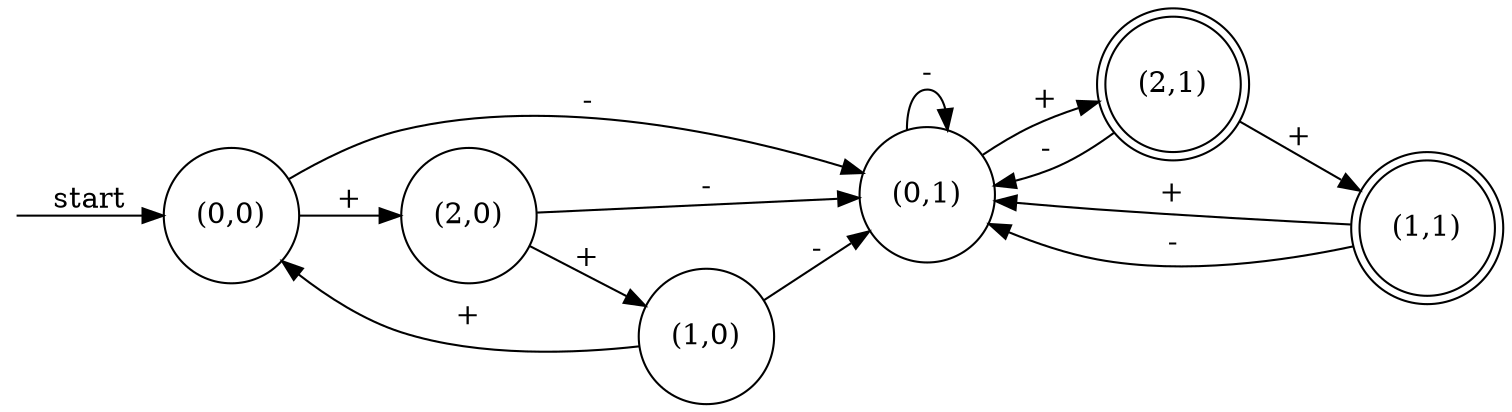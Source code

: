digraph dfa {
    rankdir = LR;
    node [shape = circle];
    __start [style = invis, shape = point];
    __start -> "(0,0)" [ label = "start" ];
    node [shape = doublecircle]; "(2,1)" "(1,1)"
    node [shape = circle];
    "(0,0)" -> "(2,0)" [ label = "+" ];
    "(0,0)" -> "(0,1)" [ label = "-" ];
    "(0,1)" -> "(2,1)" [ label = "+" ];
    "(0,1)" -> "(0,1)" [ label = "-" ];
    "(2,0)" -> "(1,0)" [ label = "+" ];
    "(2,0)" -> "(0,1)" [ label = "-" ];
    "(2,1)" -> "(1,1)" [ label = "+" ];
    "(2,1)" -> "(0,1)" [ label = "-" ];
    "(1,0)" -> "(0,0)" [ label = "+" ];
    "(1,0)" -> "(0,1)" [ label = "-" ];
    "(1,1)" -> "(0,1)" [ label = "+" ];
    "(1,1)" -> "(0,1)" [ label = "-" ];
}
